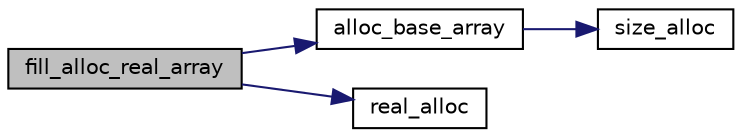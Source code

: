 digraph "fill_alloc_real_array"
{
  edge [fontname="Helvetica",fontsize="10",labelfontname="Helvetica",labelfontsize="10"];
  node [fontname="Helvetica",fontsize="10",shape=record];
  rankdir="LR";
  Node91 [label="fill_alloc_real_array",height=0.2,width=0.4,color="black", fillcolor="grey75", style="filled", fontcolor="black"];
  Node91 -> Node92 [color="midnightblue",fontsize="10",style="solid",fontname="Helvetica"];
  Node92 [label="alloc_base_array",height=0.2,width=0.4,color="black", fillcolor="white", style="filled",URL="$db/dfd/base__array_8c.html#a51690bf7ac196ecca2511e3c1cd32ae8"];
  Node92 -> Node93 [color="midnightblue",fontsize="10",style="solid",fontname="Helvetica"];
  Node93 [label="size_alloc",height=0.2,width=0.4,color="black", fillcolor="white", style="filled",URL="$d6/de0/memory__pool_8c.html#ac07274f51cb387c8cf128ba0532d7b84"];
  Node91 -> Node94 [color="midnightblue",fontsize="10",style="solid",fontname="Helvetica"];
  Node94 [label="real_alloc",height=0.2,width=0.4,color="black", fillcolor="white", style="filled",URL="$d6/de0/memory__pool_8c.html#a60ec6a711ffa4640e88a1cea1deb61e0"];
}
